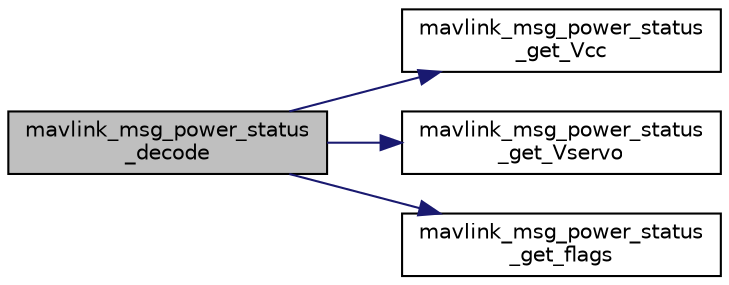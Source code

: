 digraph "mavlink_msg_power_status_decode"
{
 // INTERACTIVE_SVG=YES
  edge [fontname="Helvetica",fontsize="10",labelfontname="Helvetica",labelfontsize="10"];
  node [fontname="Helvetica",fontsize="10",shape=record];
  rankdir="LR";
  Node1 [label="mavlink_msg_power_status\l_decode",height=0.2,width=0.4,color="black", fillcolor="grey75", style="filled" fontcolor="black"];
  Node1 -> Node2 [color="midnightblue",fontsize="10",style="solid",fontname="Helvetica"];
  Node2 [label="mavlink_msg_power_status\l_get_Vcc",height=0.2,width=0.4,color="black", fillcolor="white", style="filled",URL="$mavlink__msg__power__status_8h.html#a93dbe4d744a30b659ff5b4ff5ed8a1c3",tooltip="Send a power_status message. "];
  Node1 -> Node3 [color="midnightblue",fontsize="10",style="solid",fontname="Helvetica"];
  Node3 [label="mavlink_msg_power_status\l_get_Vservo",height=0.2,width=0.4,color="black", fillcolor="white", style="filled",URL="$mavlink__msg__power__status_8h.html#a9476cc948205ca609be75e541c10047d",tooltip="Get field Vservo from power_status message. "];
  Node1 -> Node4 [color="midnightblue",fontsize="10",style="solid",fontname="Helvetica"];
  Node4 [label="mavlink_msg_power_status\l_get_flags",height=0.2,width=0.4,color="black", fillcolor="white", style="filled",URL="$mavlink__msg__power__status_8h.html#ac2347c71adc403d5fda854233a0631f9",tooltip="Get field flags from power_status message. "];
}
